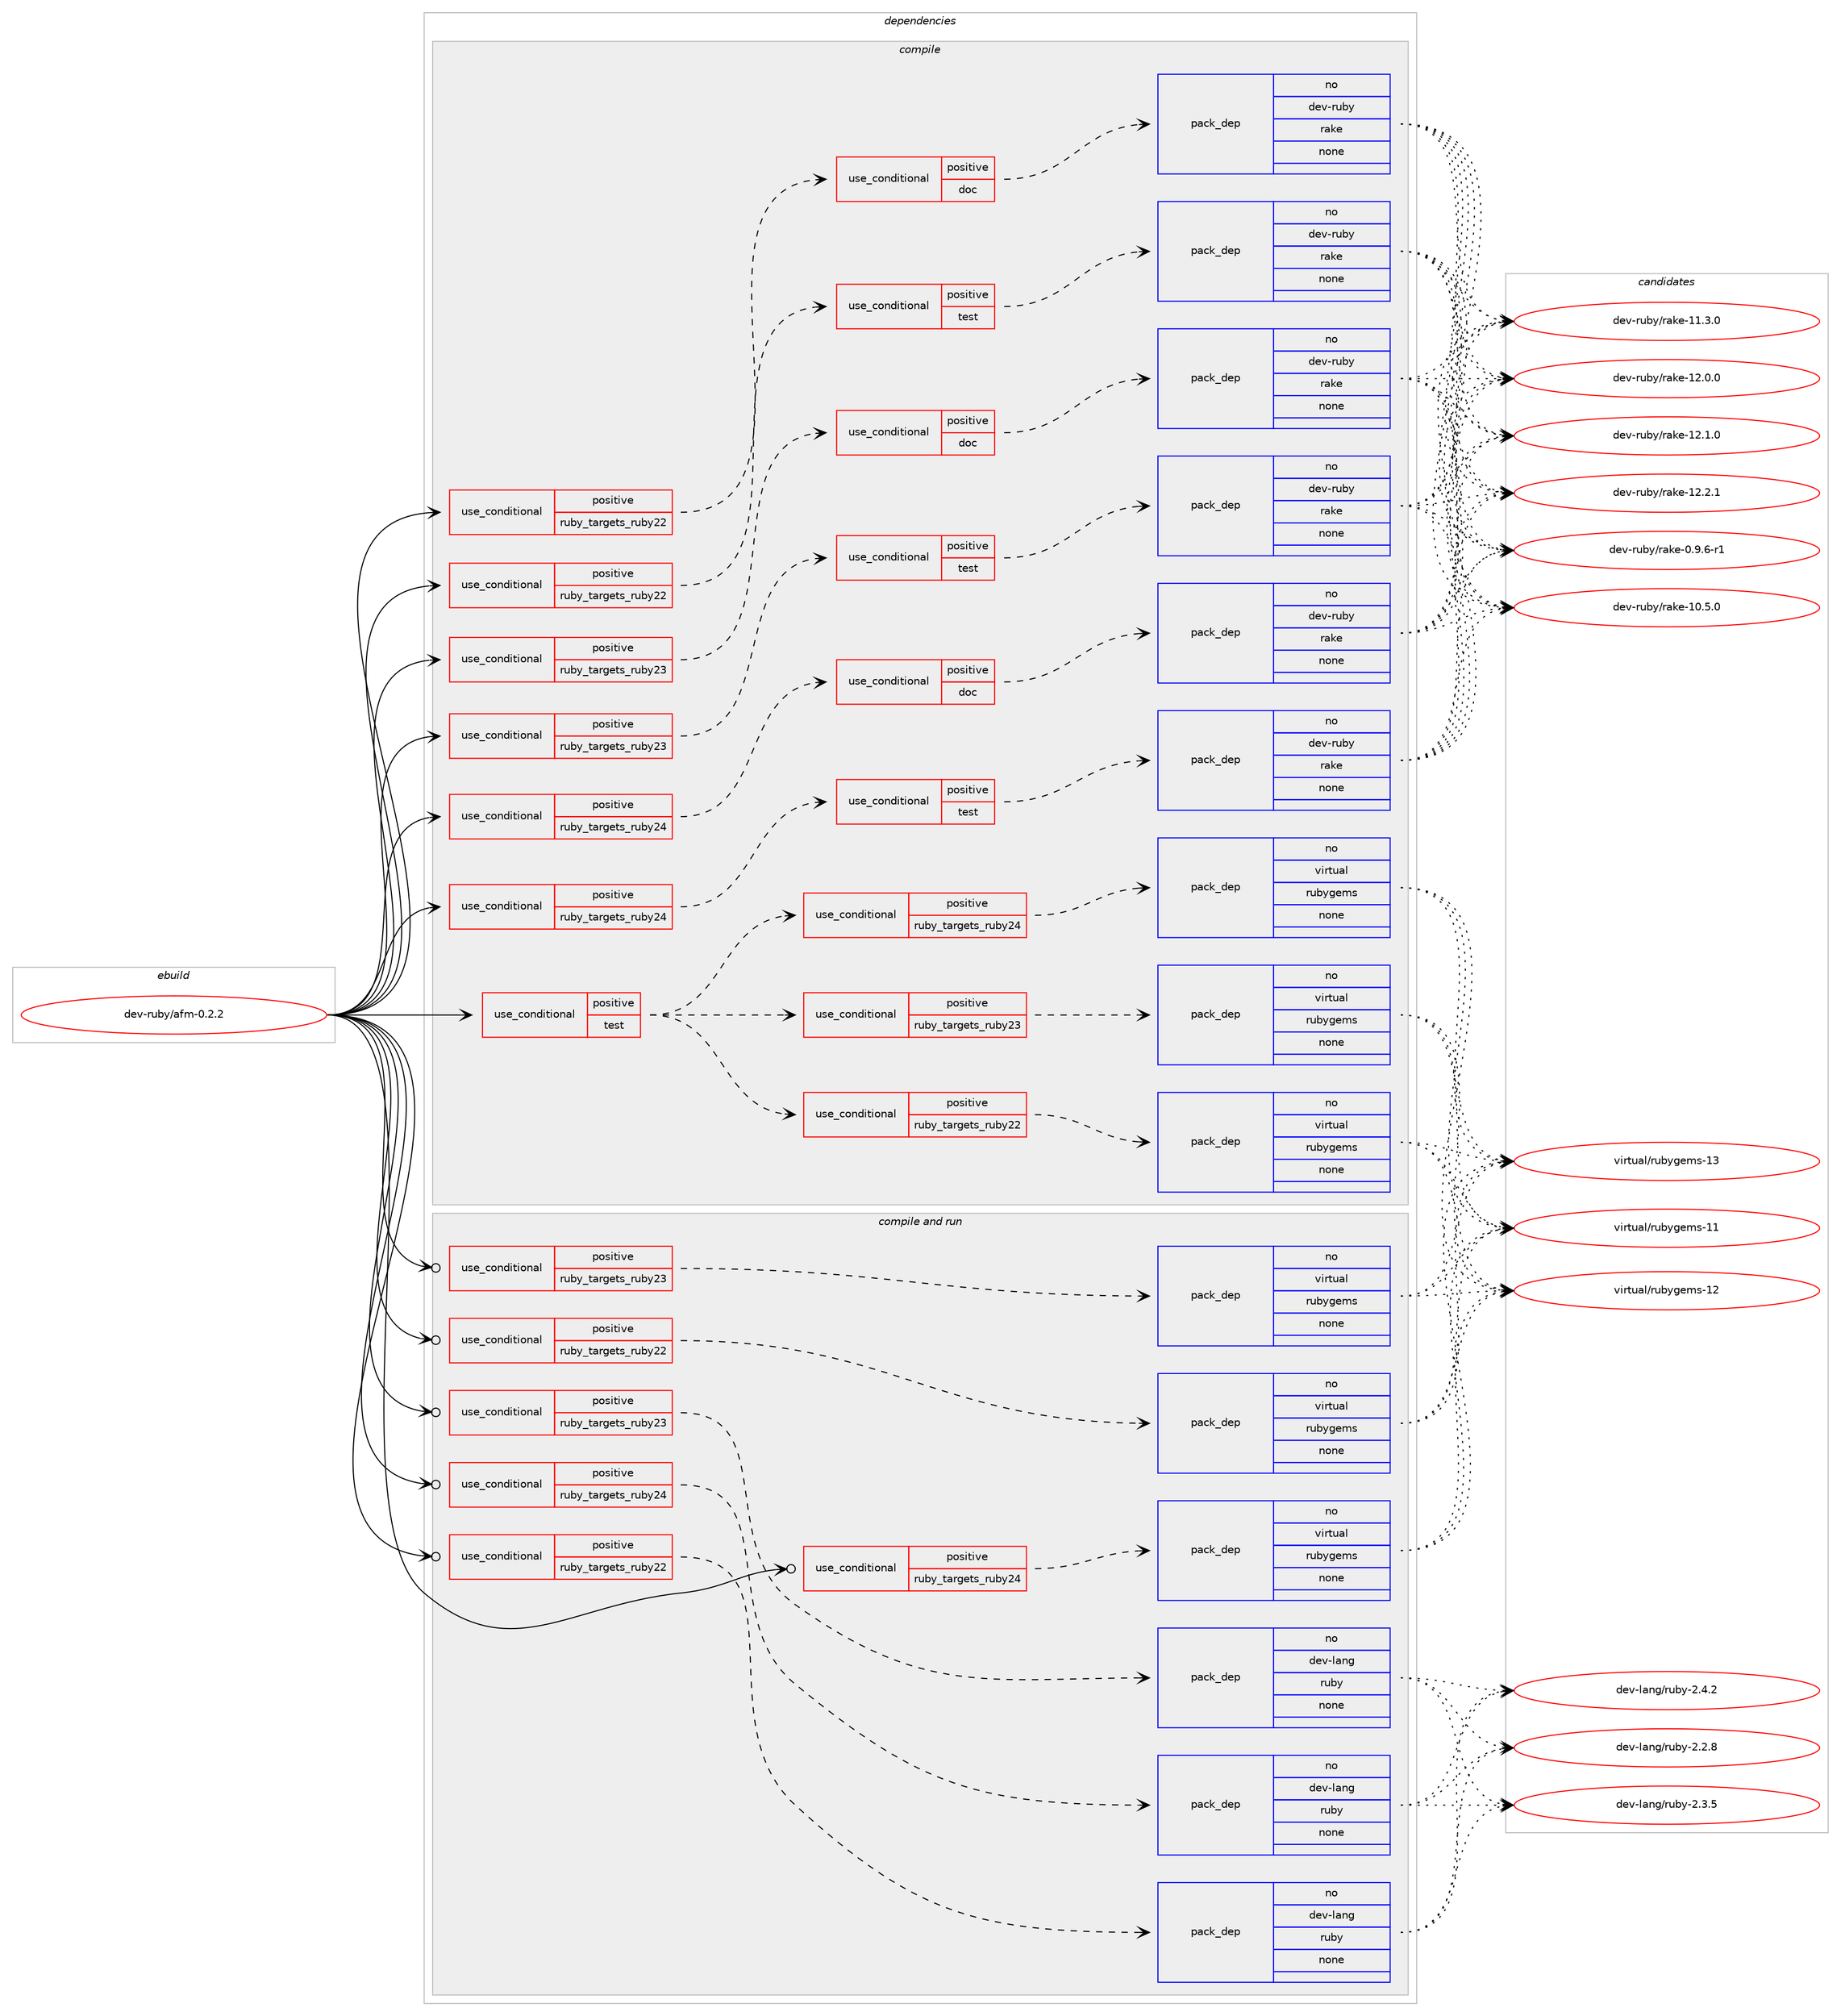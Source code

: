 digraph prolog {

# *************
# Graph options
# *************

newrank=true;
concentrate=true;
compound=true;
graph [rankdir=LR,fontname=Helvetica,fontsize=10,ranksep=1.5];#, ranksep=2.5, nodesep=0.2];
edge  [arrowhead=vee];
node  [fontname=Helvetica,fontsize=10];

# **********
# The ebuild
# **********

subgraph cluster_leftcol {
color=gray;
rank=same;
label=<<i>ebuild</i>>;
id [label="dev-ruby/afm-0.2.2", color=red, width=4, href="../dev-ruby/afm-0.2.2.svg"];
}

# ****************
# The dependencies
# ****************

subgraph cluster_midcol {
color=gray;
label=<<i>dependencies</i>>;
subgraph cluster_compile {
fillcolor="#eeeeee";
style=filled;
label=<<i>compile</i>>;
subgraph cond51086 {
dependency227192 [label=<<TABLE BORDER="0" CELLBORDER="1" CELLSPACING="0" CELLPADDING="4"><TR><TD ROWSPAN="3" CELLPADDING="10">use_conditional</TD></TR><TR><TD>positive</TD></TR><TR><TD>ruby_targets_ruby22</TD></TR></TABLE>>, shape=none, color=red];
subgraph cond51087 {
dependency227193 [label=<<TABLE BORDER="0" CELLBORDER="1" CELLSPACING="0" CELLPADDING="4"><TR><TD ROWSPAN="3" CELLPADDING="10">use_conditional</TD></TR><TR><TD>positive</TD></TR><TR><TD>doc</TD></TR></TABLE>>, shape=none, color=red];
subgraph pack172048 {
dependency227194 [label=<<TABLE BORDER="0" CELLBORDER="1" CELLSPACING="0" CELLPADDING="4" WIDTH="220"><TR><TD ROWSPAN="6" CELLPADDING="30">pack_dep</TD></TR><TR><TD WIDTH="110">no</TD></TR><TR><TD>dev-ruby</TD></TR><TR><TD>rake</TD></TR><TR><TD>none</TD></TR><TR><TD></TD></TR></TABLE>>, shape=none, color=blue];
}
dependency227193:e -> dependency227194:w [weight=20,style="dashed",arrowhead="vee"];
}
dependency227192:e -> dependency227193:w [weight=20,style="dashed",arrowhead="vee"];
}
id:e -> dependency227192:w [weight=20,style="solid",arrowhead="vee"];
subgraph cond51088 {
dependency227195 [label=<<TABLE BORDER="0" CELLBORDER="1" CELLSPACING="0" CELLPADDING="4"><TR><TD ROWSPAN="3" CELLPADDING="10">use_conditional</TD></TR><TR><TD>positive</TD></TR><TR><TD>ruby_targets_ruby22</TD></TR></TABLE>>, shape=none, color=red];
subgraph cond51089 {
dependency227196 [label=<<TABLE BORDER="0" CELLBORDER="1" CELLSPACING="0" CELLPADDING="4"><TR><TD ROWSPAN="3" CELLPADDING="10">use_conditional</TD></TR><TR><TD>positive</TD></TR><TR><TD>test</TD></TR></TABLE>>, shape=none, color=red];
subgraph pack172049 {
dependency227197 [label=<<TABLE BORDER="0" CELLBORDER="1" CELLSPACING="0" CELLPADDING="4" WIDTH="220"><TR><TD ROWSPAN="6" CELLPADDING="30">pack_dep</TD></TR><TR><TD WIDTH="110">no</TD></TR><TR><TD>dev-ruby</TD></TR><TR><TD>rake</TD></TR><TR><TD>none</TD></TR><TR><TD></TD></TR></TABLE>>, shape=none, color=blue];
}
dependency227196:e -> dependency227197:w [weight=20,style="dashed",arrowhead="vee"];
}
dependency227195:e -> dependency227196:w [weight=20,style="dashed",arrowhead="vee"];
}
id:e -> dependency227195:w [weight=20,style="solid",arrowhead="vee"];
subgraph cond51090 {
dependency227198 [label=<<TABLE BORDER="0" CELLBORDER="1" CELLSPACING="0" CELLPADDING="4"><TR><TD ROWSPAN="3" CELLPADDING="10">use_conditional</TD></TR><TR><TD>positive</TD></TR><TR><TD>ruby_targets_ruby23</TD></TR></TABLE>>, shape=none, color=red];
subgraph cond51091 {
dependency227199 [label=<<TABLE BORDER="0" CELLBORDER="1" CELLSPACING="0" CELLPADDING="4"><TR><TD ROWSPAN="3" CELLPADDING="10">use_conditional</TD></TR><TR><TD>positive</TD></TR><TR><TD>doc</TD></TR></TABLE>>, shape=none, color=red];
subgraph pack172050 {
dependency227200 [label=<<TABLE BORDER="0" CELLBORDER="1" CELLSPACING="0" CELLPADDING="4" WIDTH="220"><TR><TD ROWSPAN="6" CELLPADDING="30">pack_dep</TD></TR><TR><TD WIDTH="110">no</TD></TR><TR><TD>dev-ruby</TD></TR><TR><TD>rake</TD></TR><TR><TD>none</TD></TR><TR><TD></TD></TR></TABLE>>, shape=none, color=blue];
}
dependency227199:e -> dependency227200:w [weight=20,style="dashed",arrowhead="vee"];
}
dependency227198:e -> dependency227199:w [weight=20,style="dashed",arrowhead="vee"];
}
id:e -> dependency227198:w [weight=20,style="solid",arrowhead="vee"];
subgraph cond51092 {
dependency227201 [label=<<TABLE BORDER="0" CELLBORDER="1" CELLSPACING="0" CELLPADDING="4"><TR><TD ROWSPAN="3" CELLPADDING="10">use_conditional</TD></TR><TR><TD>positive</TD></TR><TR><TD>ruby_targets_ruby23</TD></TR></TABLE>>, shape=none, color=red];
subgraph cond51093 {
dependency227202 [label=<<TABLE BORDER="0" CELLBORDER="1" CELLSPACING="0" CELLPADDING="4"><TR><TD ROWSPAN="3" CELLPADDING="10">use_conditional</TD></TR><TR><TD>positive</TD></TR><TR><TD>test</TD></TR></TABLE>>, shape=none, color=red];
subgraph pack172051 {
dependency227203 [label=<<TABLE BORDER="0" CELLBORDER="1" CELLSPACING="0" CELLPADDING="4" WIDTH="220"><TR><TD ROWSPAN="6" CELLPADDING="30">pack_dep</TD></TR><TR><TD WIDTH="110">no</TD></TR><TR><TD>dev-ruby</TD></TR><TR><TD>rake</TD></TR><TR><TD>none</TD></TR><TR><TD></TD></TR></TABLE>>, shape=none, color=blue];
}
dependency227202:e -> dependency227203:w [weight=20,style="dashed",arrowhead="vee"];
}
dependency227201:e -> dependency227202:w [weight=20,style="dashed",arrowhead="vee"];
}
id:e -> dependency227201:w [weight=20,style="solid",arrowhead="vee"];
subgraph cond51094 {
dependency227204 [label=<<TABLE BORDER="0" CELLBORDER="1" CELLSPACING="0" CELLPADDING="4"><TR><TD ROWSPAN="3" CELLPADDING="10">use_conditional</TD></TR><TR><TD>positive</TD></TR><TR><TD>ruby_targets_ruby24</TD></TR></TABLE>>, shape=none, color=red];
subgraph cond51095 {
dependency227205 [label=<<TABLE BORDER="0" CELLBORDER="1" CELLSPACING="0" CELLPADDING="4"><TR><TD ROWSPAN="3" CELLPADDING="10">use_conditional</TD></TR><TR><TD>positive</TD></TR><TR><TD>doc</TD></TR></TABLE>>, shape=none, color=red];
subgraph pack172052 {
dependency227206 [label=<<TABLE BORDER="0" CELLBORDER="1" CELLSPACING="0" CELLPADDING="4" WIDTH="220"><TR><TD ROWSPAN="6" CELLPADDING="30">pack_dep</TD></TR><TR><TD WIDTH="110">no</TD></TR><TR><TD>dev-ruby</TD></TR><TR><TD>rake</TD></TR><TR><TD>none</TD></TR><TR><TD></TD></TR></TABLE>>, shape=none, color=blue];
}
dependency227205:e -> dependency227206:w [weight=20,style="dashed",arrowhead="vee"];
}
dependency227204:e -> dependency227205:w [weight=20,style="dashed",arrowhead="vee"];
}
id:e -> dependency227204:w [weight=20,style="solid",arrowhead="vee"];
subgraph cond51096 {
dependency227207 [label=<<TABLE BORDER="0" CELLBORDER="1" CELLSPACING="0" CELLPADDING="4"><TR><TD ROWSPAN="3" CELLPADDING="10">use_conditional</TD></TR><TR><TD>positive</TD></TR><TR><TD>ruby_targets_ruby24</TD></TR></TABLE>>, shape=none, color=red];
subgraph cond51097 {
dependency227208 [label=<<TABLE BORDER="0" CELLBORDER="1" CELLSPACING="0" CELLPADDING="4"><TR><TD ROWSPAN="3" CELLPADDING="10">use_conditional</TD></TR><TR><TD>positive</TD></TR><TR><TD>test</TD></TR></TABLE>>, shape=none, color=red];
subgraph pack172053 {
dependency227209 [label=<<TABLE BORDER="0" CELLBORDER="1" CELLSPACING="0" CELLPADDING="4" WIDTH="220"><TR><TD ROWSPAN="6" CELLPADDING="30">pack_dep</TD></TR><TR><TD WIDTH="110">no</TD></TR><TR><TD>dev-ruby</TD></TR><TR><TD>rake</TD></TR><TR><TD>none</TD></TR><TR><TD></TD></TR></TABLE>>, shape=none, color=blue];
}
dependency227208:e -> dependency227209:w [weight=20,style="dashed",arrowhead="vee"];
}
dependency227207:e -> dependency227208:w [weight=20,style="dashed",arrowhead="vee"];
}
id:e -> dependency227207:w [weight=20,style="solid",arrowhead="vee"];
subgraph cond51098 {
dependency227210 [label=<<TABLE BORDER="0" CELLBORDER="1" CELLSPACING="0" CELLPADDING="4"><TR><TD ROWSPAN="3" CELLPADDING="10">use_conditional</TD></TR><TR><TD>positive</TD></TR><TR><TD>test</TD></TR></TABLE>>, shape=none, color=red];
subgraph cond51099 {
dependency227211 [label=<<TABLE BORDER="0" CELLBORDER="1" CELLSPACING="0" CELLPADDING="4"><TR><TD ROWSPAN="3" CELLPADDING="10">use_conditional</TD></TR><TR><TD>positive</TD></TR><TR><TD>ruby_targets_ruby22</TD></TR></TABLE>>, shape=none, color=red];
subgraph pack172054 {
dependency227212 [label=<<TABLE BORDER="0" CELLBORDER="1" CELLSPACING="0" CELLPADDING="4" WIDTH="220"><TR><TD ROWSPAN="6" CELLPADDING="30">pack_dep</TD></TR><TR><TD WIDTH="110">no</TD></TR><TR><TD>virtual</TD></TR><TR><TD>rubygems</TD></TR><TR><TD>none</TD></TR><TR><TD></TD></TR></TABLE>>, shape=none, color=blue];
}
dependency227211:e -> dependency227212:w [weight=20,style="dashed",arrowhead="vee"];
}
dependency227210:e -> dependency227211:w [weight=20,style="dashed",arrowhead="vee"];
subgraph cond51100 {
dependency227213 [label=<<TABLE BORDER="0" CELLBORDER="1" CELLSPACING="0" CELLPADDING="4"><TR><TD ROWSPAN="3" CELLPADDING="10">use_conditional</TD></TR><TR><TD>positive</TD></TR><TR><TD>ruby_targets_ruby23</TD></TR></TABLE>>, shape=none, color=red];
subgraph pack172055 {
dependency227214 [label=<<TABLE BORDER="0" CELLBORDER="1" CELLSPACING="0" CELLPADDING="4" WIDTH="220"><TR><TD ROWSPAN="6" CELLPADDING="30">pack_dep</TD></TR><TR><TD WIDTH="110">no</TD></TR><TR><TD>virtual</TD></TR><TR><TD>rubygems</TD></TR><TR><TD>none</TD></TR><TR><TD></TD></TR></TABLE>>, shape=none, color=blue];
}
dependency227213:e -> dependency227214:w [weight=20,style="dashed",arrowhead="vee"];
}
dependency227210:e -> dependency227213:w [weight=20,style="dashed",arrowhead="vee"];
subgraph cond51101 {
dependency227215 [label=<<TABLE BORDER="0" CELLBORDER="1" CELLSPACING="0" CELLPADDING="4"><TR><TD ROWSPAN="3" CELLPADDING="10">use_conditional</TD></TR><TR><TD>positive</TD></TR><TR><TD>ruby_targets_ruby24</TD></TR></TABLE>>, shape=none, color=red];
subgraph pack172056 {
dependency227216 [label=<<TABLE BORDER="0" CELLBORDER="1" CELLSPACING="0" CELLPADDING="4" WIDTH="220"><TR><TD ROWSPAN="6" CELLPADDING="30">pack_dep</TD></TR><TR><TD WIDTH="110">no</TD></TR><TR><TD>virtual</TD></TR><TR><TD>rubygems</TD></TR><TR><TD>none</TD></TR><TR><TD></TD></TR></TABLE>>, shape=none, color=blue];
}
dependency227215:e -> dependency227216:w [weight=20,style="dashed",arrowhead="vee"];
}
dependency227210:e -> dependency227215:w [weight=20,style="dashed",arrowhead="vee"];
}
id:e -> dependency227210:w [weight=20,style="solid",arrowhead="vee"];
}
subgraph cluster_compileandrun {
fillcolor="#eeeeee";
style=filled;
label=<<i>compile and run</i>>;
subgraph cond51102 {
dependency227217 [label=<<TABLE BORDER="0" CELLBORDER="1" CELLSPACING="0" CELLPADDING="4"><TR><TD ROWSPAN="3" CELLPADDING="10">use_conditional</TD></TR><TR><TD>positive</TD></TR><TR><TD>ruby_targets_ruby22</TD></TR></TABLE>>, shape=none, color=red];
subgraph pack172057 {
dependency227218 [label=<<TABLE BORDER="0" CELLBORDER="1" CELLSPACING="0" CELLPADDING="4" WIDTH="220"><TR><TD ROWSPAN="6" CELLPADDING="30">pack_dep</TD></TR><TR><TD WIDTH="110">no</TD></TR><TR><TD>dev-lang</TD></TR><TR><TD>ruby</TD></TR><TR><TD>none</TD></TR><TR><TD></TD></TR></TABLE>>, shape=none, color=blue];
}
dependency227217:e -> dependency227218:w [weight=20,style="dashed",arrowhead="vee"];
}
id:e -> dependency227217:w [weight=20,style="solid",arrowhead="odotvee"];
subgraph cond51103 {
dependency227219 [label=<<TABLE BORDER="0" CELLBORDER="1" CELLSPACING="0" CELLPADDING="4"><TR><TD ROWSPAN="3" CELLPADDING="10">use_conditional</TD></TR><TR><TD>positive</TD></TR><TR><TD>ruby_targets_ruby22</TD></TR></TABLE>>, shape=none, color=red];
subgraph pack172058 {
dependency227220 [label=<<TABLE BORDER="0" CELLBORDER="1" CELLSPACING="0" CELLPADDING="4" WIDTH="220"><TR><TD ROWSPAN="6" CELLPADDING="30">pack_dep</TD></TR><TR><TD WIDTH="110">no</TD></TR><TR><TD>virtual</TD></TR><TR><TD>rubygems</TD></TR><TR><TD>none</TD></TR><TR><TD></TD></TR></TABLE>>, shape=none, color=blue];
}
dependency227219:e -> dependency227220:w [weight=20,style="dashed",arrowhead="vee"];
}
id:e -> dependency227219:w [weight=20,style="solid",arrowhead="odotvee"];
subgraph cond51104 {
dependency227221 [label=<<TABLE BORDER="0" CELLBORDER="1" CELLSPACING="0" CELLPADDING="4"><TR><TD ROWSPAN="3" CELLPADDING="10">use_conditional</TD></TR><TR><TD>positive</TD></TR><TR><TD>ruby_targets_ruby23</TD></TR></TABLE>>, shape=none, color=red];
subgraph pack172059 {
dependency227222 [label=<<TABLE BORDER="0" CELLBORDER="1" CELLSPACING="0" CELLPADDING="4" WIDTH="220"><TR><TD ROWSPAN="6" CELLPADDING="30">pack_dep</TD></TR><TR><TD WIDTH="110">no</TD></TR><TR><TD>dev-lang</TD></TR><TR><TD>ruby</TD></TR><TR><TD>none</TD></TR><TR><TD></TD></TR></TABLE>>, shape=none, color=blue];
}
dependency227221:e -> dependency227222:w [weight=20,style="dashed",arrowhead="vee"];
}
id:e -> dependency227221:w [weight=20,style="solid",arrowhead="odotvee"];
subgraph cond51105 {
dependency227223 [label=<<TABLE BORDER="0" CELLBORDER="1" CELLSPACING="0" CELLPADDING="4"><TR><TD ROWSPAN="3" CELLPADDING="10">use_conditional</TD></TR><TR><TD>positive</TD></TR><TR><TD>ruby_targets_ruby23</TD></TR></TABLE>>, shape=none, color=red];
subgraph pack172060 {
dependency227224 [label=<<TABLE BORDER="0" CELLBORDER="1" CELLSPACING="0" CELLPADDING="4" WIDTH="220"><TR><TD ROWSPAN="6" CELLPADDING="30">pack_dep</TD></TR><TR><TD WIDTH="110">no</TD></TR><TR><TD>virtual</TD></TR><TR><TD>rubygems</TD></TR><TR><TD>none</TD></TR><TR><TD></TD></TR></TABLE>>, shape=none, color=blue];
}
dependency227223:e -> dependency227224:w [weight=20,style="dashed",arrowhead="vee"];
}
id:e -> dependency227223:w [weight=20,style="solid",arrowhead="odotvee"];
subgraph cond51106 {
dependency227225 [label=<<TABLE BORDER="0" CELLBORDER="1" CELLSPACING="0" CELLPADDING="4"><TR><TD ROWSPAN="3" CELLPADDING="10">use_conditional</TD></TR><TR><TD>positive</TD></TR><TR><TD>ruby_targets_ruby24</TD></TR></TABLE>>, shape=none, color=red];
subgraph pack172061 {
dependency227226 [label=<<TABLE BORDER="0" CELLBORDER="1" CELLSPACING="0" CELLPADDING="4" WIDTH="220"><TR><TD ROWSPAN="6" CELLPADDING="30">pack_dep</TD></TR><TR><TD WIDTH="110">no</TD></TR><TR><TD>dev-lang</TD></TR><TR><TD>ruby</TD></TR><TR><TD>none</TD></TR><TR><TD></TD></TR></TABLE>>, shape=none, color=blue];
}
dependency227225:e -> dependency227226:w [weight=20,style="dashed",arrowhead="vee"];
}
id:e -> dependency227225:w [weight=20,style="solid",arrowhead="odotvee"];
subgraph cond51107 {
dependency227227 [label=<<TABLE BORDER="0" CELLBORDER="1" CELLSPACING="0" CELLPADDING="4"><TR><TD ROWSPAN="3" CELLPADDING="10">use_conditional</TD></TR><TR><TD>positive</TD></TR><TR><TD>ruby_targets_ruby24</TD></TR></TABLE>>, shape=none, color=red];
subgraph pack172062 {
dependency227228 [label=<<TABLE BORDER="0" CELLBORDER="1" CELLSPACING="0" CELLPADDING="4" WIDTH="220"><TR><TD ROWSPAN="6" CELLPADDING="30">pack_dep</TD></TR><TR><TD WIDTH="110">no</TD></TR><TR><TD>virtual</TD></TR><TR><TD>rubygems</TD></TR><TR><TD>none</TD></TR><TR><TD></TD></TR></TABLE>>, shape=none, color=blue];
}
dependency227227:e -> dependency227228:w [weight=20,style="dashed",arrowhead="vee"];
}
id:e -> dependency227227:w [weight=20,style="solid",arrowhead="odotvee"];
}
subgraph cluster_run {
fillcolor="#eeeeee";
style=filled;
label=<<i>run</i>>;
}
}

# **************
# The candidates
# **************

subgraph cluster_choices {
rank=same;
color=gray;
label=<<i>candidates</i>>;

subgraph choice172048 {
color=black;
nodesep=1;
choice100101118451141179812147114971071014548465746544511449 [label="dev-ruby/rake-0.9.6-r1", color=red, width=4,href="../dev-ruby/rake-0.9.6-r1.svg"];
choice1001011184511411798121471149710710145494846534648 [label="dev-ruby/rake-10.5.0", color=red, width=4,href="../dev-ruby/rake-10.5.0.svg"];
choice1001011184511411798121471149710710145494946514648 [label="dev-ruby/rake-11.3.0", color=red, width=4,href="../dev-ruby/rake-11.3.0.svg"];
choice1001011184511411798121471149710710145495046484648 [label="dev-ruby/rake-12.0.0", color=red, width=4,href="../dev-ruby/rake-12.0.0.svg"];
choice1001011184511411798121471149710710145495046494648 [label="dev-ruby/rake-12.1.0", color=red, width=4,href="../dev-ruby/rake-12.1.0.svg"];
choice1001011184511411798121471149710710145495046504649 [label="dev-ruby/rake-12.2.1", color=red, width=4,href="../dev-ruby/rake-12.2.1.svg"];
dependency227194:e -> choice100101118451141179812147114971071014548465746544511449:w [style=dotted,weight="100"];
dependency227194:e -> choice1001011184511411798121471149710710145494846534648:w [style=dotted,weight="100"];
dependency227194:e -> choice1001011184511411798121471149710710145494946514648:w [style=dotted,weight="100"];
dependency227194:e -> choice1001011184511411798121471149710710145495046484648:w [style=dotted,weight="100"];
dependency227194:e -> choice1001011184511411798121471149710710145495046494648:w [style=dotted,weight="100"];
dependency227194:e -> choice1001011184511411798121471149710710145495046504649:w [style=dotted,weight="100"];
}
subgraph choice172049 {
color=black;
nodesep=1;
choice100101118451141179812147114971071014548465746544511449 [label="dev-ruby/rake-0.9.6-r1", color=red, width=4,href="../dev-ruby/rake-0.9.6-r1.svg"];
choice1001011184511411798121471149710710145494846534648 [label="dev-ruby/rake-10.5.0", color=red, width=4,href="../dev-ruby/rake-10.5.0.svg"];
choice1001011184511411798121471149710710145494946514648 [label="dev-ruby/rake-11.3.0", color=red, width=4,href="../dev-ruby/rake-11.3.0.svg"];
choice1001011184511411798121471149710710145495046484648 [label="dev-ruby/rake-12.0.0", color=red, width=4,href="../dev-ruby/rake-12.0.0.svg"];
choice1001011184511411798121471149710710145495046494648 [label="dev-ruby/rake-12.1.0", color=red, width=4,href="../dev-ruby/rake-12.1.0.svg"];
choice1001011184511411798121471149710710145495046504649 [label="dev-ruby/rake-12.2.1", color=red, width=4,href="../dev-ruby/rake-12.2.1.svg"];
dependency227197:e -> choice100101118451141179812147114971071014548465746544511449:w [style=dotted,weight="100"];
dependency227197:e -> choice1001011184511411798121471149710710145494846534648:w [style=dotted,weight="100"];
dependency227197:e -> choice1001011184511411798121471149710710145494946514648:w [style=dotted,weight="100"];
dependency227197:e -> choice1001011184511411798121471149710710145495046484648:w [style=dotted,weight="100"];
dependency227197:e -> choice1001011184511411798121471149710710145495046494648:w [style=dotted,weight="100"];
dependency227197:e -> choice1001011184511411798121471149710710145495046504649:w [style=dotted,weight="100"];
}
subgraph choice172050 {
color=black;
nodesep=1;
choice100101118451141179812147114971071014548465746544511449 [label="dev-ruby/rake-0.9.6-r1", color=red, width=4,href="../dev-ruby/rake-0.9.6-r1.svg"];
choice1001011184511411798121471149710710145494846534648 [label="dev-ruby/rake-10.5.0", color=red, width=4,href="../dev-ruby/rake-10.5.0.svg"];
choice1001011184511411798121471149710710145494946514648 [label="dev-ruby/rake-11.3.0", color=red, width=4,href="../dev-ruby/rake-11.3.0.svg"];
choice1001011184511411798121471149710710145495046484648 [label="dev-ruby/rake-12.0.0", color=red, width=4,href="../dev-ruby/rake-12.0.0.svg"];
choice1001011184511411798121471149710710145495046494648 [label="dev-ruby/rake-12.1.0", color=red, width=4,href="../dev-ruby/rake-12.1.0.svg"];
choice1001011184511411798121471149710710145495046504649 [label="dev-ruby/rake-12.2.1", color=red, width=4,href="../dev-ruby/rake-12.2.1.svg"];
dependency227200:e -> choice100101118451141179812147114971071014548465746544511449:w [style=dotted,weight="100"];
dependency227200:e -> choice1001011184511411798121471149710710145494846534648:w [style=dotted,weight="100"];
dependency227200:e -> choice1001011184511411798121471149710710145494946514648:w [style=dotted,weight="100"];
dependency227200:e -> choice1001011184511411798121471149710710145495046484648:w [style=dotted,weight="100"];
dependency227200:e -> choice1001011184511411798121471149710710145495046494648:w [style=dotted,weight="100"];
dependency227200:e -> choice1001011184511411798121471149710710145495046504649:w [style=dotted,weight="100"];
}
subgraph choice172051 {
color=black;
nodesep=1;
choice100101118451141179812147114971071014548465746544511449 [label="dev-ruby/rake-0.9.6-r1", color=red, width=4,href="../dev-ruby/rake-0.9.6-r1.svg"];
choice1001011184511411798121471149710710145494846534648 [label="dev-ruby/rake-10.5.0", color=red, width=4,href="../dev-ruby/rake-10.5.0.svg"];
choice1001011184511411798121471149710710145494946514648 [label="dev-ruby/rake-11.3.0", color=red, width=4,href="../dev-ruby/rake-11.3.0.svg"];
choice1001011184511411798121471149710710145495046484648 [label="dev-ruby/rake-12.0.0", color=red, width=4,href="../dev-ruby/rake-12.0.0.svg"];
choice1001011184511411798121471149710710145495046494648 [label="dev-ruby/rake-12.1.0", color=red, width=4,href="../dev-ruby/rake-12.1.0.svg"];
choice1001011184511411798121471149710710145495046504649 [label="dev-ruby/rake-12.2.1", color=red, width=4,href="../dev-ruby/rake-12.2.1.svg"];
dependency227203:e -> choice100101118451141179812147114971071014548465746544511449:w [style=dotted,weight="100"];
dependency227203:e -> choice1001011184511411798121471149710710145494846534648:w [style=dotted,weight="100"];
dependency227203:e -> choice1001011184511411798121471149710710145494946514648:w [style=dotted,weight="100"];
dependency227203:e -> choice1001011184511411798121471149710710145495046484648:w [style=dotted,weight="100"];
dependency227203:e -> choice1001011184511411798121471149710710145495046494648:w [style=dotted,weight="100"];
dependency227203:e -> choice1001011184511411798121471149710710145495046504649:w [style=dotted,weight="100"];
}
subgraph choice172052 {
color=black;
nodesep=1;
choice100101118451141179812147114971071014548465746544511449 [label="dev-ruby/rake-0.9.6-r1", color=red, width=4,href="../dev-ruby/rake-0.9.6-r1.svg"];
choice1001011184511411798121471149710710145494846534648 [label="dev-ruby/rake-10.5.0", color=red, width=4,href="../dev-ruby/rake-10.5.0.svg"];
choice1001011184511411798121471149710710145494946514648 [label="dev-ruby/rake-11.3.0", color=red, width=4,href="../dev-ruby/rake-11.3.0.svg"];
choice1001011184511411798121471149710710145495046484648 [label="dev-ruby/rake-12.0.0", color=red, width=4,href="../dev-ruby/rake-12.0.0.svg"];
choice1001011184511411798121471149710710145495046494648 [label="dev-ruby/rake-12.1.0", color=red, width=4,href="../dev-ruby/rake-12.1.0.svg"];
choice1001011184511411798121471149710710145495046504649 [label="dev-ruby/rake-12.2.1", color=red, width=4,href="../dev-ruby/rake-12.2.1.svg"];
dependency227206:e -> choice100101118451141179812147114971071014548465746544511449:w [style=dotted,weight="100"];
dependency227206:e -> choice1001011184511411798121471149710710145494846534648:w [style=dotted,weight="100"];
dependency227206:e -> choice1001011184511411798121471149710710145494946514648:w [style=dotted,weight="100"];
dependency227206:e -> choice1001011184511411798121471149710710145495046484648:w [style=dotted,weight="100"];
dependency227206:e -> choice1001011184511411798121471149710710145495046494648:w [style=dotted,weight="100"];
dependency227206:e -> choice1001011184511411798121471149710710145495046504649:w [style=dotted,weight="100"];
}
subgraph choice172053 {
color=black;
nodesep=1;
choice100101118451141179812147114971071014548465746544511449 [label="dev-ruby/rake-0.9.6-r1", color=red, width=4,href="../dev-ruby/rake-0.9.6-r1.svg"];
choice1001011184511411798121471149710710145494846534648 [label="dev-ruby/rake-10.5.0", color=red, width=4,href="../dev-ruby/rake-10.5.0.svg"];
choice1001011184511411798121471149710710145494946514648 [label="dev-ruby/rake-11.3.0", color=red, width=4,href="../dev-ruby/rake-11.3.0.svg"];
choice1001011184511411798121471149710710145495046484648 [label="dev-ruby/rake-12.0.0", color=red, width=4,href="../dev-ruby/rake-12.0.0.svg"];
choice1001011184511411798121471149710710145495046494648 [label="dev-ruby/rake-12.1.0", color=red, width=4,href="../dev-ruby/rake-12.1.0.svg"];
choice1001011184511411798121471149710710145495046504649 [label="dev-ruby/rake-12.2.1", color=red, width=4,href="../dev-ruby/rake-12.2.1.svg"];
dependency227209:e -> choice100101118451141179812147114971071014548465746544511449:w [style=dotted,weight="100"];
dependency227209:e -> choice1001011184511411798121471149710710145494846534648:w [style=dotted,weight="100"];
dependency227209:e -> choice1001011184511411798121471149710710145494946514648:w [style=dotted,weight="100"];
dependency227209:e -> choice1001011184511411798121471149710710145495046484648:w [style=dotted,weight="100"];
dependency227209:e -> choice1001011184511411798121471149710710145495046494648:w [style=dotted,weight="100"];
dependency227209:e -> choice1001011184511411798121471149710710145495046504649:w [style=dotted,weight="100"];
}
subgraph choice172054 {
color=black;
nodesep=1;
choice118105114116117971084711411798121103101109115454949 [label="virtual/rubygems-11", color=red, width=4,href="../virtual/rubygems-11.svg"];
choice118105114116117971084711411798121103101109115454950 [label="virtual/rubygems-12", color=red, width=4,href="../virtual/rubygems-12.svg"];
choice118105114116117971084711411798121103101109115454951 [label="virtual/rubygems-13", color=red, width=4,href="../virtual/rubygems-13.svg"];
dependency227212:e -> choice118105114116117971084711411798121103101109115454949:w [style=dotted,weight="100"];
dependency227212:e -> choice118105114116117971084711411798121103101109115454950:w [style=dotted,weight="100"];
dependency227212:e -> choice118105114116117971084711411798121103101109115454951:w [style=dotted,weight="100"];
}
subgraph choice172055 {
color=black;
nodesep=1;
choice118105114116117971084711411798121103101109115454949 [label="virtual/rubygems-11", color=red, width=4,href="../virtual/rubygems-11.svg"];
choice118105114116117971084711411798121103101109115454950 [label="virtual/rubygems-12", color=red, width=4,href="../virtual/rubygems-12.svg"];
choice118105114116117971084711411798121103101109115454951 [label="virtual/rubygems-13", color=red, width=4,href="../virtual/rubygems-13.svg"];
dependency227214:e -> choice118105114116117971084711411798121103101109115454949:w [style=dotted,weight="100"];
dependency227214:e -> choice118105114116117971084711411798121103101109115454950:w [style=dotted,weight="100"];
dependency227214:e -> choice118105114116117971084711411798121103101109115454951:w [style=dotted,weight="100"];
}
subgraph choice172056 {
color=black;
nodesep=1;
choice118105114116117971084711411798121103101109115454949 [label="virtual/rubygems-11", color=red, width=4,href="../virtual/rubygems-11.svg"];
choice118105114116117971084711411798121103101109115454950 [label="virtual/rubygems-12", color=red, width=4,href="../virtual/rubygems-12.svg"];
choice118105114116117971084711411798121103101109115454951 [label="virtual/rubygems-13", color=red, width=4,href="../virtual/rubygems-13.svg"];
dependency227216:e -> choice118105114116117971084711411798121103101109115454949:w [style=dotted,weight="100"];
dependency227216:e -> choice118105114116117971084711411798121103101109115454950:w [style=dotted,weight="100"];
dependency227216:e -> choice118105114116117971084711411798121103101109115454951:w [style=dotted,weight="100"];
}
subgraph choice172057 {
color=black;
nodesep=1;
choice10010111845108971101034711411798121455046504656 [label="dev-lang/ruby-2.2.8", color=red, width=4,href="../dev-lang/ruby-2.2.8.svg"];
choice10010111845108971101034711411798121455046514653 [label="dev-lang/ruby-2.3.5", color=red, width=4,href="../dev-lang/ruby-2.3.5.svg"];
choice10010111845108971101034711411798121455046524650 [label="dev-lang/ruby-2.4.2", color=red, width=4,href="../dev-lang/ruby-2.4.2.svg"];
dependency227218:e -> choice10010111845108971101034711411798121455046504656:w [style=dotted,weight="100"];
dependency227218:e -> choice10010111845108971101034711411798121455046514653:w [style=dotted,weight="100"];
dependency227218:e -> choice10010111845108971101034711411798121455046524650:w [style=dotted,weight="100"];
}
subgraph choice172058 {
color=black;
nodesep=1;
choice118105114116117971084711411798121103101109115454949 [label="virtual/rubygems-11", color=red, width=4,href="../virtual/rubygems-11.svg"];
choice118105114116117971084711411798121103101109115454950 [label="virtual/rubygems-12", color=red, width=4,href="../virtual/rubygems-12.svg"];
choice118105114116117971084711411798121103101109115454951 [label="virtual/rubygems-13", color=red, width=4,href="../virtual/rubygems-13.svg"];
dependency227220:e -> choice118105114116117971084711411798121103101109115454949:w [style=dotted,weight="100"];
dependency227220:e -> choice118105114116117971084711411798121103101109115454950:w [style=dotted,weight="100"];
dependency227220:e -> choice118105114116117971084711411798121103101109115454951:w [style=dotted,weight="100"];
}
subgraph choice172059 {
color=black;
nodesep=1;
choice10010111845108971101034711411798121455046504656 [label="dev-lang/ruby-2.2.8", color=red, width=4,href="../dev-lang/ruby-2.2.8.svg"];
choice10010111845108971101034711411798121455046514653 [label="dev-lang/ruby-2.3.5", color=red, width=4,href="../dev-lang/ruby-2.3.5.svg"];
choice10010111845108971101034711411798121455046524650 [label="dev-lang/ruby-2.4.2", color=red, width=4,href="../dev-lang/ruby-2.4.2.svg"];
dependency227222:e -> choice10010111845108971101034711411798121455046504656:w [style=dotted,weight="100"];
dependency227222:e -> choice10010111845108971101034711411798121455046514653:w [style=dotted,weight="100"];
dependency227222:e -> choice10010111845108971101034711411798121455046524650:w [style=dotted,weight="100"];
}
subgraph choice172060 {
color=black;
nodesep=1;
choice118105114116117971084711411798121103101109115454949 [label="virtual/rubygems-11", color=red, width=4,href="../virtual/rubygems-11.svg"];
choice118105114116117971084711411798121103101109115454950 [label="virtual/rubygems-12", color=red, width=4,href="../virtual/rubygems-12.svg"];
choice118105114116117971084711411798121103101109115454951 [label="virtual/rubygems-13", color=red, width=4,href="../virtual/rubygems-13.svg"];
dependency227224:e -> choice118105114116117971084711411798121103101109115454949:w [style=dotted,weight="100"];
dependency227224:e -> choice118105114116117971084711411798121103101109115454950:w [style=dotted,weight="100"];
dependency227224:e -> choice118105114116117971084711411798121103101109115454951:w [style=dotted,weight="100"];
}
subgraph choice172061 {
color=black;
nodesep=1;
choice10010111845108971101034711411798121455046504656 [label="dev-lang/ruby-2.2.8", color=red, width=4,href="../dev-lang/ruby-2.2.8.svg"];
choice10010111845108971101034711411798121455046514653 [label="dev-lang/ruby-2.3.5", color=red, width=4,href="../dev-lang/ruby-2.3.5.svg"];
choice10010111845108971101034711411798121455046524650 [label="dev-lang/ruby-2.4.2", color=red, width=4,href="../dev-lang/ruby-2.4.2.svg"];
dependency227226:e -> choice10010111845108971101034711411798121455046504656:w [style=dotted,weight="100"];
dependency227226:e -> choice10010111845108971101034711411798121455046514653:w [style=dotted,weight="100"];
dependency227226:e -> choice10010111845108971101034711411798121455046524650:w [style=dotted,weight="100"];
}
subgraph choice172062 {
color=black;
nodesep=1;
choice118105114116117971084711411798121103101109115454949 [label="virtual/rubygems-11", color=red, width=4,href="../virtual/rubygems-11.svg"];
choice118105114116117971084711411798121103101109115454950 [label="virtual/rubygems-12", color=red, width=4,href="../virtual/rubygems-12.svg"];
choice118105114116117971084711411798121103101109115454951 [label="virtual/rubygems-13", color=red, width=4,href="../virtual/rubygems-13.svg"];
dependency227228:e -> choice118105114116117971084711411798121103101109115454949:w [style=dotted,weight="100"];
dependency227228:e -> choice118105114116117971084711411798121103101109115454950:w [style=dotted,weight="100"];
dependency227228:e -> choice118105114116117971084711411798121103101109115454951:w [style=dotted,weight="100"];
}
}

}
